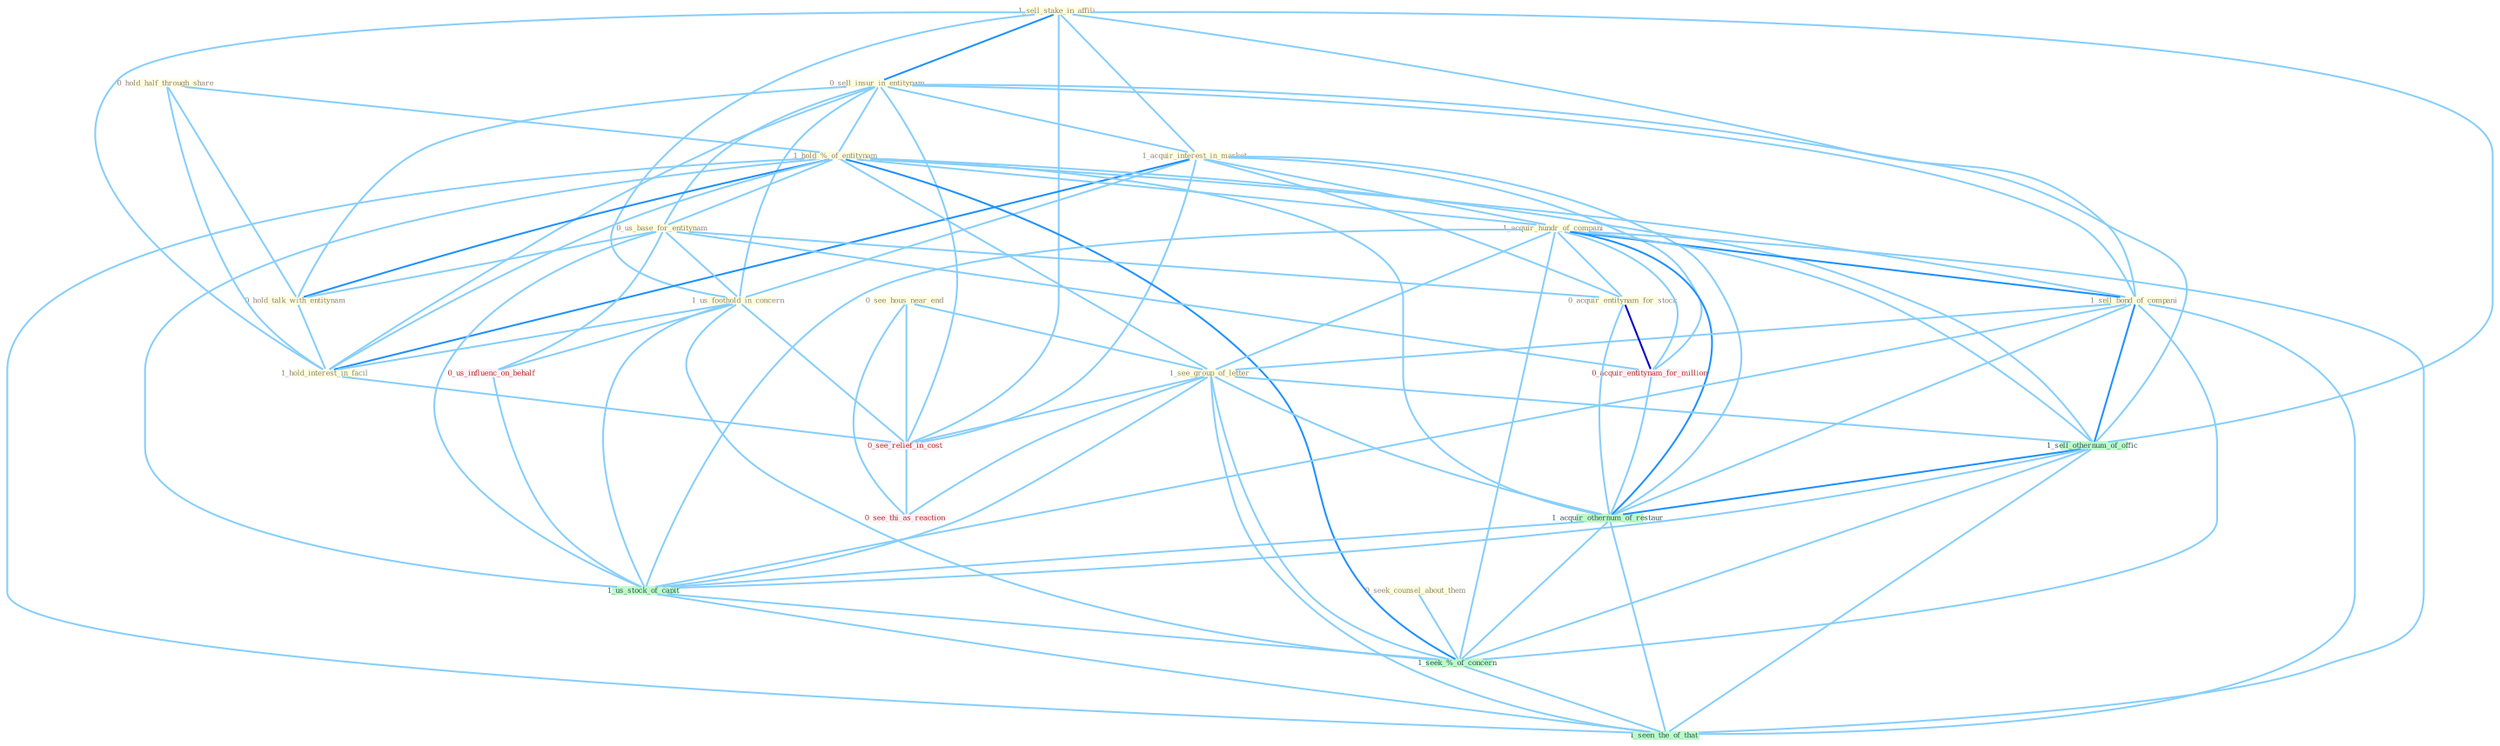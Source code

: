 Graph G{ 
    node
    [shape=polygon,style=filled,width=.5,height=.06,color="#BDFCC9",fixedsize=true,fontsize=4,
    fontcolor="#2f4f4f"];
    {node
    [color="#ffffe0", fontcolor="#8b7d6b"] "1_sell_stake_in_affili " "0_see_hous_near_end " "0_sell_insur_in_entitynam " "0_hold_half_through_share " "1_acquir_interest_in_market " "1_hold_%_of_entitynam " "1_acquir_hundr_of_compani " "1_sell_bond_of_compani " "0_us_base_for_entitynam " "0_acquir_entitynam_for_stock " "1_see_group_of_letter " "1_us_foothold_in_concern " "0_hold_talk_with_entitynam " "0_seek_counsel_about_them " "1_hold_interest_in_facil "}
{node [color="#fff0f5", fontcolor="#b22222"] "0_acquir_entitynam_for_million " "0_us_influenc_on_behalf " "0_see_relief_in_cost " "0_see_thi_as_reaction "}
edge [color="#B0E2FF"];

	"1_sell_stake_in_affili " -- "0_sell_insur_in_entitynam " [w="2", color="#1e90ff" , len=0.8];
	"1_sell_stake_in_affili " -- "1_acquir_interest_in_market " [w="1", color="#87cefa" ];
	"1_sell_stake_in_affili " -- "1_sell_bond_of_compani " [w="1", color="#87cefa" ];
	"1_sell_stake_in_affili " -- "1_us_foothold_in_concern " [w="1", color="#87cefa" ];
	"1_sell_stake_in_affili " -- "1_hold_interest_in_facil " [w="1", color="#87cefa" ];
	"1_sell_stake_in_affili " -- "1_sell_othernum_of_offic " [w="1", color="#87cefa" ];
	"1_sell_stake_in_affili " -- "0_see_relief_in_cost " [w="1", color="#87cefa" ];
	"0_see_hous_near_end " -- "1_see_group_of_letter " [w="1", color="#87cefa" ];
	"0_see_hous_near_end " -- "0_see_relief_in_cost " [w="1", color="#87cefa" ];
	"0_see_hous_near_end " -- "0_see_thi_as_reaction " [w="1", color="#87cefa" ];
	"0_sell_insur_in_entitynam " -- "1_acquir_interest_in_market " [w="1", color="#87cefa" ];
	"0_sell_insur_in_entitynam " -- "1_hold_%_of_entitynam " [w="1", color="#87cefa" ];
	"0_sell_insur_in_entitynam " -- "1_sell_bond_of_compani " [w="1", color="#87cefa" ];
	"0_sell_insur_in_entitynam " -- "0_us_base_for_entitynam " [w="1", color="#87cefa" ];
	"0_sell_insur_in_entitynam " -- "1_us_foothold_in_concern " [w="1", color="#87cefa" ];
	"0_sell_insur_in_entitynam " -- "0_hold_talk_with_entitynam " [w="1", color="#87cefa" ];
	"0_sell_insur_in_entitynam " -- "1_hold_interest_in_facil " [w="1", color="#87cefa" ];
	"0_sell_insur_in_entitynam " -- "1_sell_othernum_of_offic " [w="1", color="#87cefa" ];
	"0_sell_insur_in_entitynam " -- "0_see_relief_in_cost " [w="1", color="#87cefa" ];
	"0_hold_half_through_share " -- "1_hold_%_of_entitynam " [w="1", color="#87cefa" ];
	"0_hold_half_through_share " -- "0_hold_talk_with_entitynam " [w="1", color="#87cefa" ];
	"0_hold_half_through_share " -- "1_hold_interest_in_facil " [w="1", color="#87cefa" ];
	"1_acquir_interest_in_market " -- "1_acquir_hundr_of_compani " [w="1", color="#87cefa" ];
	"1_acquir_interest_in_market " -- "0_acquir_entitynam_for_stock " [w="1", color="#87cefa" ];
	"1_acquir_interest_in_market " -- "1_us_foothold_in_concern " [w="1", color="#87cefa" ];
	"1_acquir_interest_in_market " -- "1_hold_interest_in_facil " [w="2", color="#1e90ff" , len=0.8];
	"1_acquir_interest_in_market " -- "0_acquir_entitynam_for_million " [w="1", color="#87cefa" ];
	"1_acquir_interest_in_market " -- "0_see_relief_in_cost " [w="1", color="#87cefa" ];
	"1_acquir_interest_in_market " -- "1_acquir_othernum_of_restaur " [w="1", color="#87cefa" ];
	"1_hold_%_of_entitynam " -- "1_acquir_hundr_of_compani " [w="1", color="#87cefa" ];
	"1_hold_%_of_entitynam " -- "1_sell_bond_of_compani " [w="1", color="#87cefa" ];
	"1_hold_%_of_entitynam " -- "0_us_base_for_entitynam " [w="1", color="#87cefa" ];
	"1_hold_%_of_entitynam " -- "1_see_group_of_letter " [w="1", color="#87cefa" ];
	"1_hold_%_of_entitynam " -- "0_hold_talk_with_entitynam " [w="2", color="#1e90ff" , len=0.8];
	"1_hold_%_of_entitynam " -- "1_hold_interest_in_facil " [w="1", color="#87cefa" ];
	"1_hold_%_of_entitynam " -- "1_sell_othernum_of_offic " [w="1", color="#87cefa" ];
	"1_hold_%_of_entitynam " -- "1_acquir_othernum_of_restaur " [w="1", color="#87cefa" ];
	"1_hold_%_of_entitynam " -- "1_us_stock_of_capit " [w="1", color="#87cefa" ];
	"1_hold_%_of_entitynam " -- "1_seek_%_of_concern " [w="2", color="#1e90ff" , len=0.8];
	"1_hold_%_of_entitynam " -- "1_seen_the_of_that " [w="1", color="#87cefa" ];
	"1_acquir_hundr_of_compani " -- "1_sell_bond_of_compani " [w="2", color="#1e90ff" , len=0.8];
	"1_acquir_hundr_of_compani " -- "0_acquir_entitynam_for_stock " [w="1", color="#87cefa" ];
	"1_acquir_hundr_of_compani " -- "1_see_group_of_letter " [w="1", color="#87cefa" ];
	"1_acquir_hundr_of_compani " -- "0_acquir_entitynam_for_million " [w="1", color="#87cefa" ];
	"1_acquir_hundr_of_compani " -- "1_sell_othernum_of_offic " [w="1", color="#87cefa" ];
	"1_acquir_hundr_of_compani " -- "1_acquir_othernum_of_restaur " [w="2", color="#1e90ff" , len=0.8];
	"1_acquir_hundr_of_compani " -- "1_us_stock_of_capit " [w="1", color="#87cefa" ];
	"1_acquir_hundr_of_compani " -- "1_seek_%_of_concern " [w="1", color="#87cefa" ];
	"1_acquir_hundr_of_compani " -- "1_seen_the_of_that " [w="1", color="#87cefa" ];
	"1_sell_bond_of_compani " -- "1_see_group_of_letter " [w="1", color="#87cefa" ];
	"1_sell_bond_of_compani " -- "1_sell_othernum_of_offic " [w="2", color="#1e90ff" , len=0.8];
	"1_sell_bond_of_compani " -- "1_acquir_othernum_of_restaur " [w="1", color="#87cefa" ];
	"1_sell_bond_of_compani " -- "1_us_stock_of_capit " [w="1", color="#87cefa" ];
	"1_sell_bond_of_compani " -- "1_seek_%_of_concern " [w="1", color="#87cefa" ];
	"1_sell_bond_of_compani " -- "1_seen_the_of_that " [w="1", color="#87cefa" ];
	"0_us_base_for_entitynam " -- "0_acquir_entitynam_for_stock " [w="1", color="#87cefa" ];
	"0_us_base_for_entitynam " -- "1_us_foothold_in_concern " [w="1", color="#87cefa" ];
	"0_us_base_for_entitynam " -- "0_hold_talk_with_entitynam " [w="1", color="#87cefa" ];
	"0_us_base_for_entitynam " -- "0_acquir_entitynam_for_million " [w="1", color="#87cefa" ];
	"0_us_base_for_entitynam " -- "0_us_influenc_on_behalf " [w="1", color="#87cefa" ];
	"0_us_base_for_entitynam " -- "1_us_stock_of_capit " [w="1", color="#87cefa" ];
	"0_acquir_entitynam_for_stock " -- "0_acquir_entitynam_for_million " [w="3", color="#0000cd" , len=0.6];
	"0_acquir_entitynam_for_stock " -- "1_acquir_othernum_of_restaur " [w="1", color="#87cefa" ];
	"1_see_group_of_letter " -- "1_sell_othernum_of_offic " [w="1", color="#87cefa" ];
	"1_see_group_of_letter " -- "0_see_relief_in_cost " [w="1", color="#87cefa" ];
	"1_see_group_of_letter " -- "0_see_thi_as_reaction " [w="1", color="#87cefa" ];
	"1_see_group_of_letter " -- "1_acquir_othernum_of_restaur " [w="1", color="#87cefa" ];
	"1_see_group_of_letter " -- "1_us_stock_of_capit " [w="1", color="#87cefa" ];
	"1_see_group_of_letter " -- "1_seek_%_of_concern " [w="1", color="#87cefa" ];
	"1_see_group_of_letter " -- "1_seen_the_of_that " [w="1", color="#87cefa" ];
	"1_us_foothold_in_concern " -- "1_hold_interest_in_facil " [w="1", color="#87cefa" ];
	"1_us_foothold_in_concern " -- "0_us_influenc_on_behalf " [w="1", color="#87cefa" ];
	"1_us_foothold_in_concern " -- "0_see_relief_in_cost " [w="1", color="#87cefa" ];
	"1_us_foothold_in_concern " -- "1_us_stock_of_capit " [w="1", color="#87cefa" ];
	"1_us_foothold_in_concern " -- "1_seek_%_of_concern " [w="1", color="#87cefa" ];
	"0_hold_talk_with_entitynam " -- "1_hold_interest_in_facil " [w="1", color="#87cefa" ];
	"0_seek_counsel_about_them " -- "1_seek_%_of_concern " [w="1", color="#87cefa" ];
	"1_hold_interest_in_facil " -- "0_see_relief_in_cost " [w="1", color="#87cefa" ];
	"0_acquir_entitynam_for_million " -- "1_acquir_othernum_of_restaur " [w="1", color="#87cefa" ];
	"1_sell_othernum_of_offic " -- "1_acquir_othernum_of_restaur " [w="2", color="#1e90ff" , len=0.8];
	"1_sell_othernum_of_offic " -- "1_us_stock_of_capit " [w="1", color="#87cefa" ];
	"1_sell_othernum_of_offic " -- "1_seek_%_of_concern " [w="1", color="#87cefa" ];
	"1_sell_othernum_of_offic " -- "1_seen_the_of_that " [w="1", color="#87cefa" ];
	"0_us_influenc_on_behalf " -- "1_us_stock_of_capit " [w="1", color="#87cefa" ];
	"0_see_relief_in_cost " -- "0_see_thi_as_reaction " [w="1", color="#87cefa" ];
	"1_acquir_othernum_of_restaur " -- "1_us_stock_of_capit " [w="1", color="#87cefa" ];
	"1_acquir_othernum_of_restaur " -- "1_seek_%_of_concern " [w="1", color="#87cefa" ];
	"1_acquir_othernum_of_restaur " -- "1_seen_the_of_that " [w="1", color="#87cefa" ];
	"1_us_stock_of_capit " -- "1_seek_%_of_concern " [w="1", color="#87cefa" ];
	"1_us_stock_of_capit " -- "1_seen_the_of_that " [w="1", color="#87cefa" ];
	"1_seek_%_of_concern " -- "1_seen_the_of_that " [w="1", color="#87cefa" ];
}